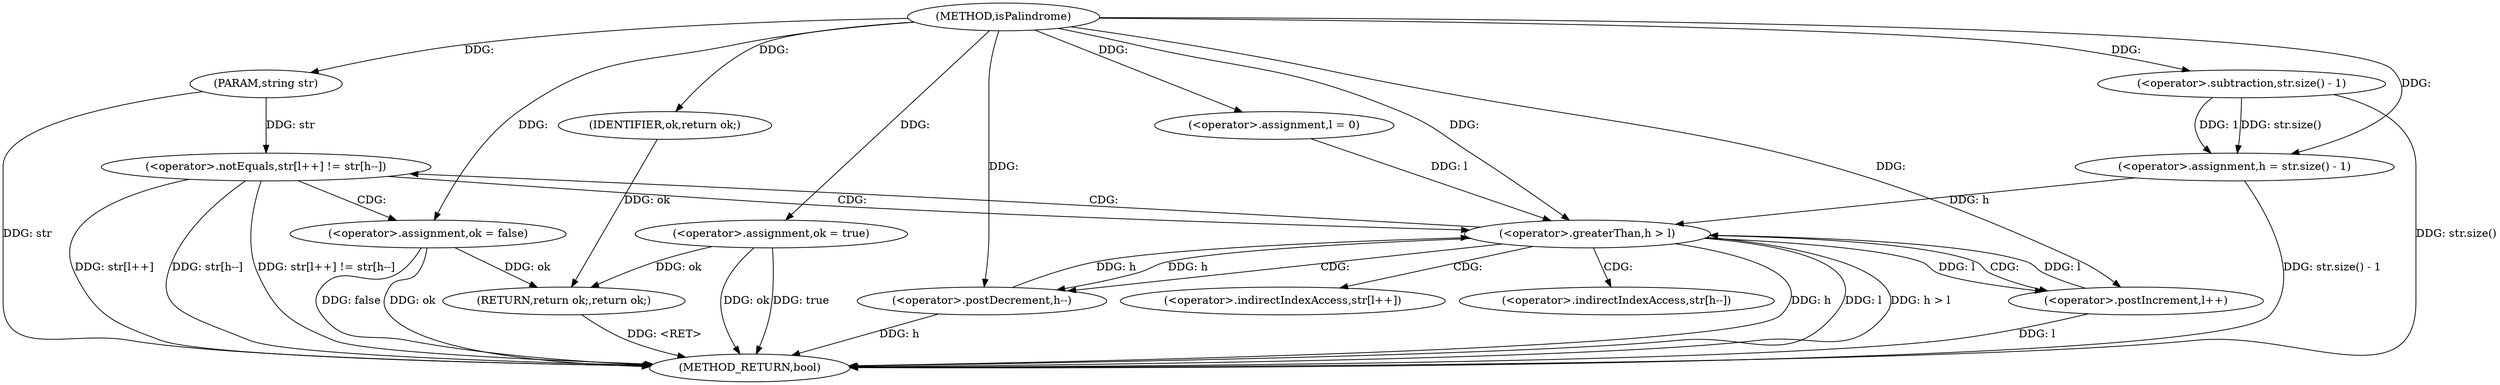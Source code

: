 digraph "isPalindrome" {  
"1000302" [label = "(METHOD,isPalindrome)" ]
"1000341" [label = "(METHOD_RETURN,bool)" ]
"1000303" [label = "(PARAM,string str)" ]
"1000306" [label = "(<operator>.assignment,ok = true)" ]
"1000310" [label = "(<operator>.assignment,l = 0)" ]
"1000314" [label = "(<operator>.assignment,h = str.size() - 1)" ]
"1000339" [label = "(RETURN,return ok;,return ok;)" ]
"1000320" [label = "(<operator>.greaterThan,h > l)" ]
"1000340" [label = "(IDENTIFIER,ok,return ok;)" ]
"1000316" [label = "(<operator>.subtraction,str.size() - 1)" ]
"1000325" [label = "(<operator>.notEquals,str[l++] != str[h--])" ]
"1000335" [label = "(<operator>.assignment,ok = false)" ]
"1000328" [label = "(<operator>.postIncrement,l++)" ]
"1000332" [label = "(<operator>.postDecrement,h--)" ]
"1000326" [label = "(<operator>.indirectIndexAccess,str[l++])" ]
"1000330" [label = "(<operator>.indirectIndexAccess,str[h--])" ]
  "1000339" -> "1000341"  [ label = "DDG: <RET>"] 
  "1000303" -> "1000341"  [ label = "DDG: str"] 
  "1000306" -> "1000341"  [ label = "DDG: ok"] 
  "1000316" -> "1000341"  [ label = "DDG: str.size()"] 
  "1000314" -> "1000341"  [ label = "DDG: str.size() - 1"] 
  "1000320" -> "1000341"  [ label = "DDG: h"] 
  "1000320" -> "1000341"  [ label = "DDG: l"] 
  "1000320" -> "1000341"  [ label = "DDG: h > l"] 
  "1000328" -> "1000341"  [ label = "DDG: l"] 
  "1000325" -> "1000341"  [ label = "DDG: str[l++]"] 
  "1000332" -> "1000341"  [ label = "DDG: h"] 
  "1000325" -> "1000341"  [ label = "DDG: str[h--]"] 
  "1000325" -> "1000341"  [ label = "DDG: str[l++] != str[h--]"] 
  "1000335" -> "1000341"  [ label = "DDG: ok"] 
  "1000335" -> "1000341"  [ label = "DDG: false"] 
  "1000306" -> "1000341"  [ label = "DDG: true"] 
  "1000302" -> "1000303"  [ label = "DDG: "] 
  "1000302" -> "1000306"  [ label = "DDG: "] 
  "1000302" -> "1000310"  [ label = "DDG: "] 
  "1000316" -> "1000314"  [ label = "DDG: 1"] 
  "1000316" -> "1000314"  [ label = "DDG: str.size()"] 
  "1000340" -> "1000339"  [ label = "DDG: ok"] 
  "1000306" -> "1000339"  [ label = "DDG: ok"] 
  "1000335" -> "1000339"  [ label = "DDG: ok"] 
  "1000302" -> "1000314"  [ label = "DDG: "] 
  "1000302" -> "1000340"  [ label = "DDG: "] 
  "1000302" -> "1000316"  [ label = "DDG: "] 
  "1000314" -> "1000320"  [ label = "DDG: h"] 
  "1000332" -> "1000320"  [ label = "DDG: h"] 
  "1000302" -> "1000320"  [ label = "DDG: "] 
  "1000310" -> "1000320"  [ label = "DDG: l"] 
  "1000328" -> "1000320"  [ label = "DDG: l"] 
  "1000303" -> "1000325"  [ label = "DDG: str"] 
  "1000302" -> "1000335"  [ label = "DDG: "] 
  "1000320" -> "1000328"  [ label = "DDG: l"] 
  "1000302" -> "1000328"  [ label = "DDG: "] 
  "1000320" -> "1000332"  [ label = "DDG: h"] 
  "1000302" -> "1000332"  [ label = "DDG: "] 
  "1000320" -> "1000328"  [ label = "CDG: "] 
  "1000320" -> "1000325"  [ label = "CDG: "] 
  "1000320" -> "1000326"  [ label = "CDG: "] 
  "1000320" -> "1000330"  [ label = "CDG: "] 
  "1000320" -> "1000332"  [ label = "CDG: "] 
  "1000325" -> "1000335"  [ label = "CDG: "] 
  "1000325" -> "1000320"  [ label = "CDG: "] 
}
